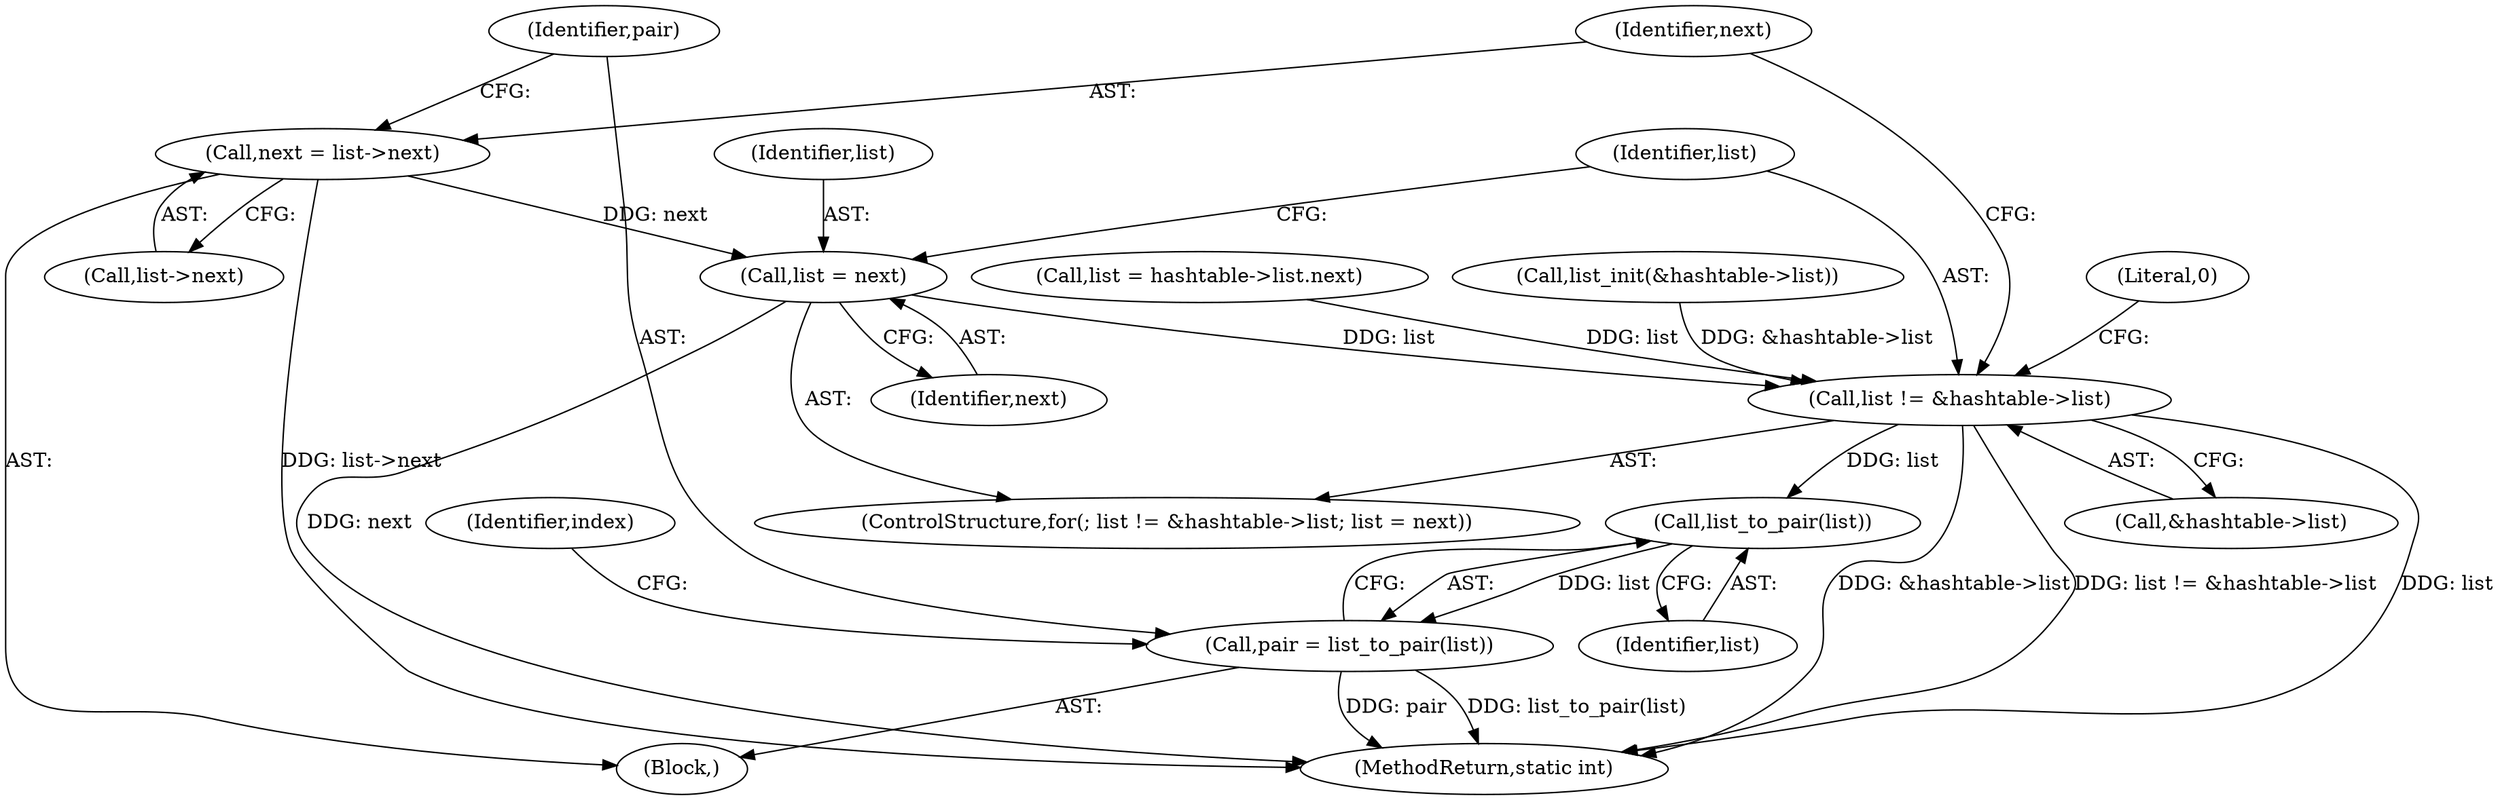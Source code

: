 digraph "0_jansson_8f80c2d83808150724d31793e6ade92749b1faa4_2@pointer" {
"1000192" [label="(Call,next = list->next)"];
"1000188" [label="(Call,list = next)"];
"1000182" [label="(Call,list != &hashtable->list)"];
"1000199" [label="(Call,list_to_pair(list))"];
"1000197" [label="(Call,pair = list_to_pair(list))"];
"1000222" [label="(MethodReturn,static int)"];
"1000183" [label="(Identifier,list)"];
"1000184" [label="(Call,&hashtable->list)"];
"1000197" [label="(Call,pair = list_to_pair(list))"];
"1000198" [label="(Identifier,pair)"];
"1000199" [label="(Call,list_to_pair(list))"];
"1000193" [label="(Identifier,next)"];
"1000188" [label="(Call,list = next)"];
"1000192" [label="(Call,next = list->next)"];
"1000182" [label="(Call,list != &hashtable->list)"];
"1000190" [label="(Identifier,next)"];
"1000176" [label="(Call,list_init(&hashtable->list))"];
"1000221" [label="(Literal,0)"];
"1000169" [label="(Call,list = hashtable->list.next)"];
"1000202" [label="(Identifier,index)"];
"1000191" [label="(Block,)"];
"1000181" [label="(ControlStructure,for(; list != &hashtable->list; list = next))"];
"1000200" [label="(Identifier,list)"];
"1000194" [label="(Call,list->next)"];
"1000189" [label="(Identifier,list)"];
"1000192" -> "1000191"  [label="AST: "];
"1000192" -> "1000194"  [label="CFG: "];
"1000193" -> "1000192"  [label="AST: "];
"1000194" -> "1000192"  [label="AST: "];
"1000198" -> "1000192"  [label="CFG: "];
"1000192" -> "1000222"  [label="DDG: list->next"];
"1000192" -> "1000188"  [label="DDG: next"];
"1000188" -> "1000181"  [label="AST: "];
"1000188" -> "1000190"  [label="CFG: "];
"1000189" -> "1000188"  [label="AST: "];
"1000190" -> "1000188"  [label="AST: "];
"1000183" -> "1000188"  [label="CFG: "];
"1000188" -> "1000222"  [label="DDG: next"];
"1000188" -> "1000182"  [label="DDG: list"];
"1000182" -> "1000181"  [label="AST: "];
"1000182" -> "1000184"  [label="CFG: "];
"1000183" -> "1000182"  [label="AST: "];
"1000184" -> "1000182"  [label="AST: "];
"1000193" -> "1000182"  [label="CFG: "];
"1000221" -> "1000182"  [label="CFG: "];
"1000182" -> "1000222"  [label="DDG: &hashtable->list"];
"1000182" -> "1000222"  [label="DDG: list != &hashtable->list"];
"1000182" -> "1000222"  [label="DDG: list"];
"1000169" -> "1000182"  [label="DDG: list"];
"1000176" -> "1000182"  [label="DDG: &hashtable->list"];
"1000182" -> "1000199"  [label="DDG: list"];
"1000199" -> "1000197"  [label="AST: "];
"1000199" -> "1000200"  [label="CFG: "];
"1000200" -> "1000199"  [label="AST: "];
"1000197" -> "1000199"  [label="CFG: "];
"1000199" -> "1000197"  [label="DDG: list"];
"1000197" -> "1000191"  [label="AST: "];
"1000198" -> "1000197"  [label="AST: "];
"1000202" -> "1000197"  [label="CFG: "];
"1000197" -> "1000222"  [label="DDG: list_to_pair(list)"];
"1000197" -> "1000222"  [label="DDG: pair"];
}
